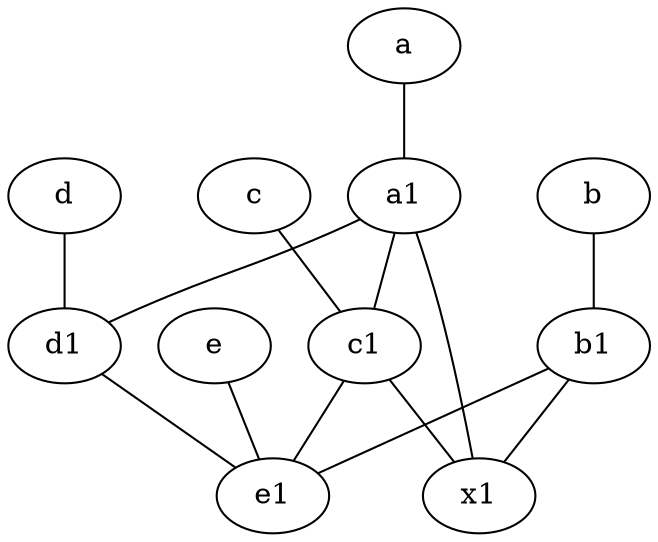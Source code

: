 graph {
	node [labelfontsize=50]
	d1 [labelfontsize=50 pos="3,5!"]
	c [labelfontsize=50 pos="4.5,2!"]
	b [labelfontsize=50 pos="10,4!"]
	x1 [labelfontsize=50]
	e1 [labelfontsize=50 pos="7,7!"]
	b1 [labelfontsize=50 pos="9,4!"]
	a1 [labelfontsize=50 pos="8,3!"]
	c1 [labelfontsize=50 pos="4.5,3!"]
	a [labelfontsize=50 pos="8,2!"]
	d [labelfontsize=50 pos="2,5!"]
	e [labelfontsize=50 pos="7,9!"]
	b -- b1
	a -- a1
	c -- c1
	a1 -- c1
	e -- e1
	a1 -- d1
	a1 -- x1
	c1 -- e1
	b1 -- e1
	d1 -- e1
	c1 -- x1
	b1 -- x1
	d -- d1
}
